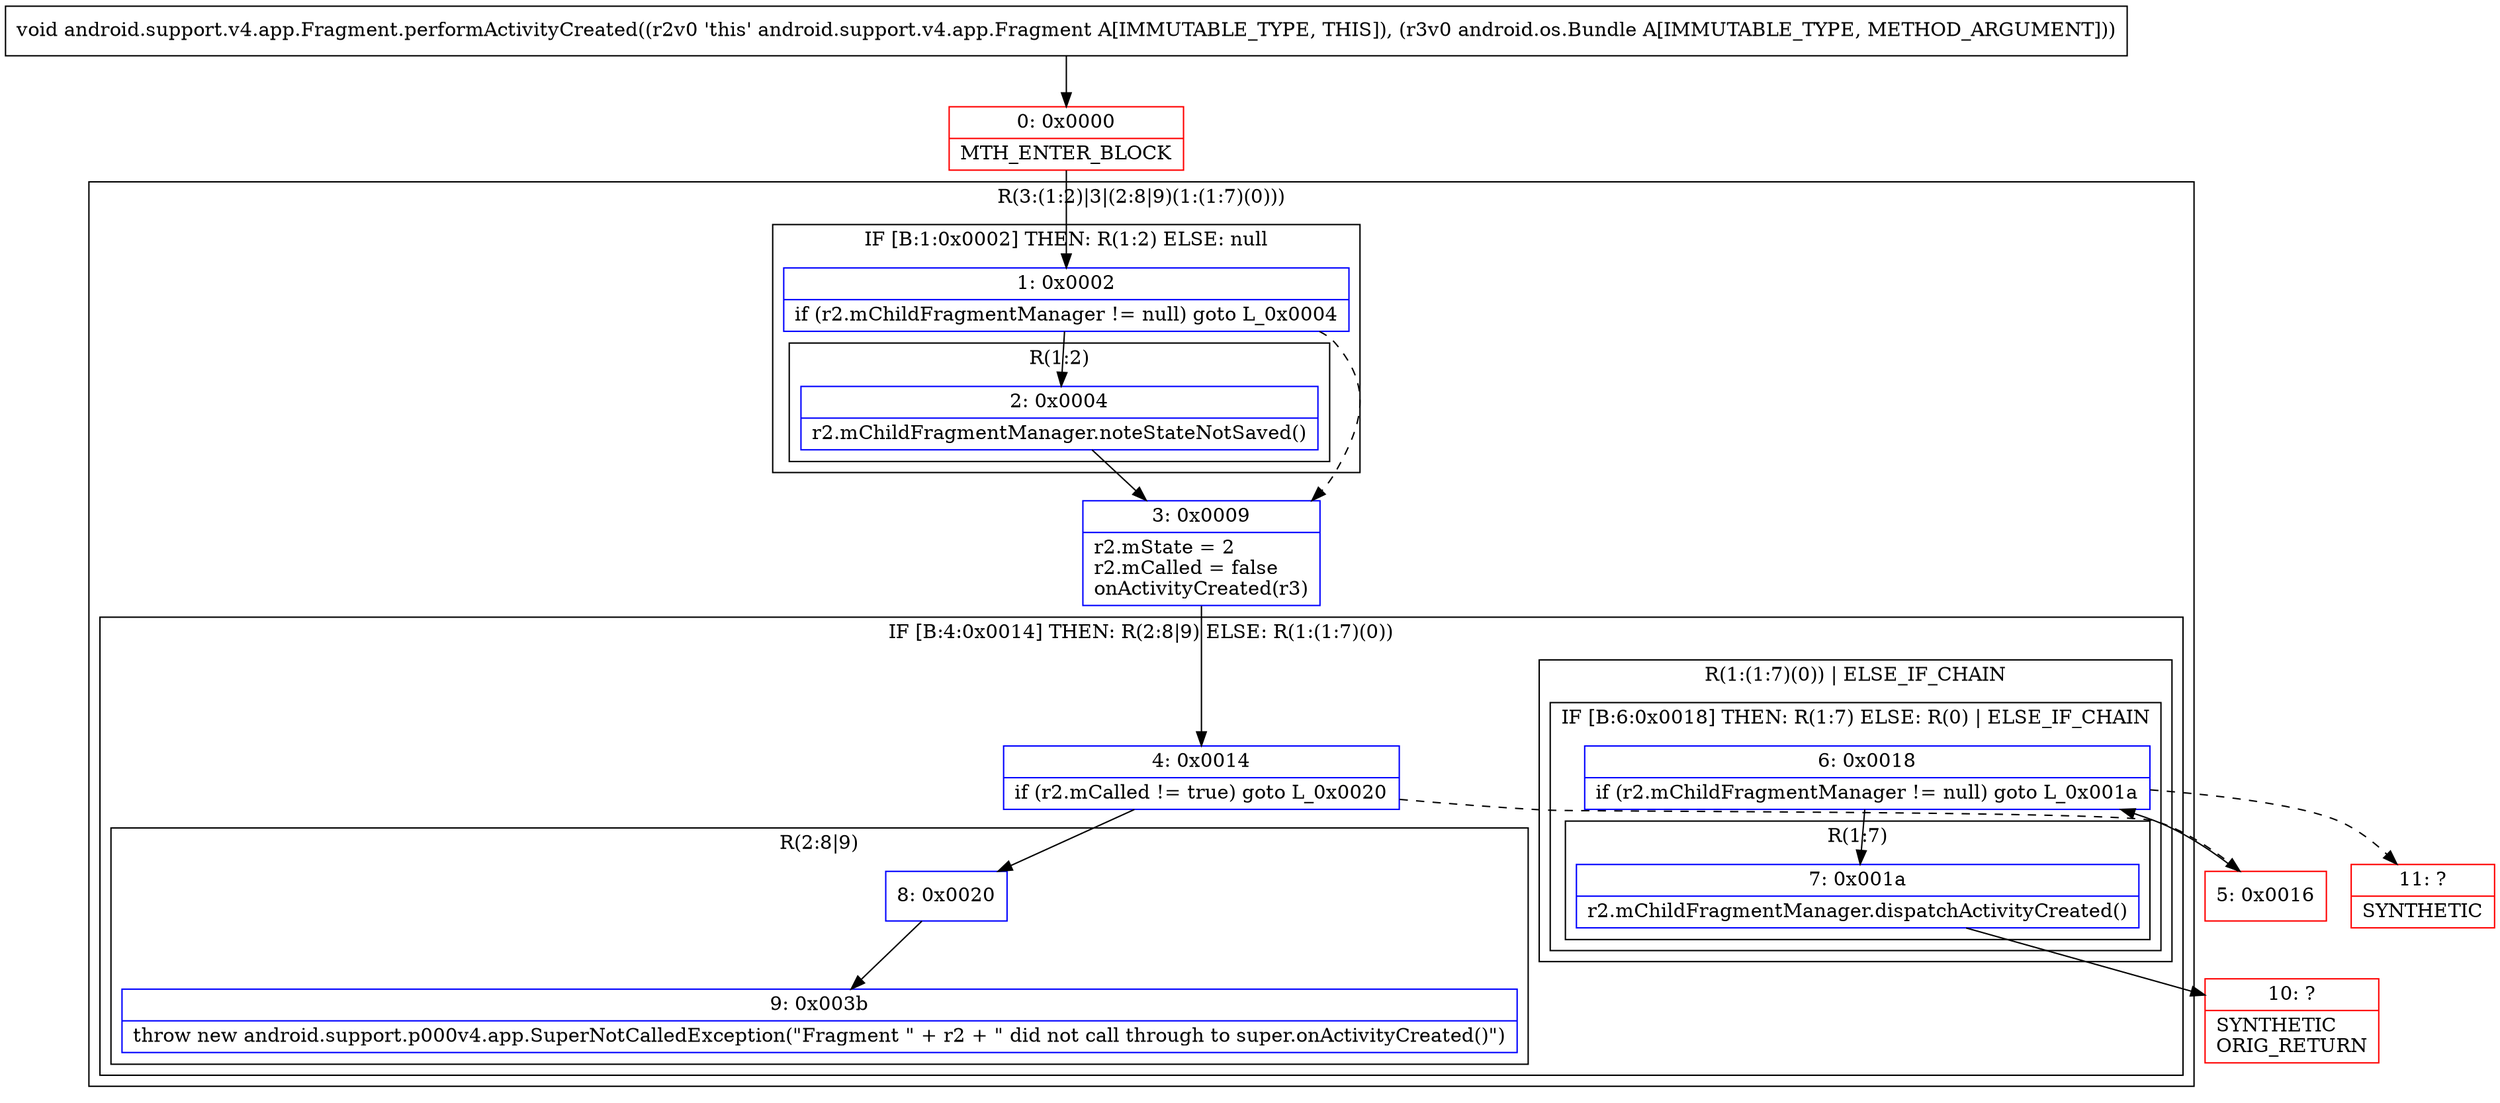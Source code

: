 digraph "CFG forandroid.support.v4.app.Fragment.performActivityCreated(Landroid\/os\/Bundle;)V" {
subgraph cluster_Region_1113375594 {
label = "R(3:(1:2)|3|(2:8|9)(1:(1:7)(0)))";
node [shape=record,color=blue];
subgraph cluster_IfRegion_450024758 {
label = "IF [B:1:0x0002] THEN: R(1:2) ELSE: null";
node [shape=record,color=blue];
Node_1 [shape=record,label="{1\:\ 0x0002|if (r2.mChildFragmentManager != null) goto L_0x0004\l}"];
subgraph cluster_Region_2036664069 {
label = "R(1:2)";
node [shape=record,color=blue];
Node_2 [shape=record,label="{2\:\ 0x0004|r2.mChildFragmentManager.noteStateNotSaved()\l}"];
}
}
Node_3 [shape=record,label="{3\:\ 0x0009|r2.mState = 2\lr2.mCalled = false\lonActivityCreated(r3)\l}"];
subgraph cluster_IfRegion_45063251 {
label = "IF [B:4:0x0014] THEN: R(2:8|9) ELSE: R(1:(1:7)(0))";
node [shape=record,color=blue];
Node_4 [shape=record,label="{4\:\ 0x0014|if (r2.mCalled != true) goto L_0x0020\l}"];
subgraph cluster_Region_650922239 {
label = "R(2:8|9)";
node [shape=record,color=blue];
Node_8 [shape=record,label="{8\:\ 0x0020}"];
Node_9 [shape=record,label="{9\:\ 0x003b|throw new android.support.p000v4.app.SuperNotCalledException(\"Fragment \" + r2 + \" did not call through to super.onActivityCreated()\")\l}"];
}
subgraph cluster_Region_708530805 {
label = "R(1:(1:7)(0)) | ELSE_IF_CHAIN\l";
node [shape=record,color=blue];
subgraph cluster_IfRegion_2075604248 {
label = "IF [B:6:0x0018] THEN: R(1:7) ELSE: R(0) | ELSE_IF_CHAIN\l";
node [shape=record,color=blue];
Node_6 [shape=record,label="{6\:\ 0x0018|if (r2.mChildFragmentManager != null) goto L_0x001a\l}"];
subgraph cluster_Region_92566329 {
label = "R(1:7)";
node [shape=record,color=blue];
Node_7 [shape=record,label="{7\:\ 0x001a|r2.mChildFragmentManager.dispatchActivityCreated()\l}"];
}
subgraph cluster_Region_1095452870 {
label = "R(0)";
node [shape=record,color=blue];
}
}
}
}
}
Node_0 [shape=record,color=red,label="{0\:\ 0x0000|MTH_ENTER_BLOCK\l}"];
Node_5 [shape=record,color=red,label="{5\:\ 0x0016}"];
Node_10 [shape=record,color=red,label="{10\:\ ?|SYNTHETIC\lORIG_RETURN\l}"];
Node_11 [shape=record,color=red,label="{11\:\ ?|SYNTHETIC\l}"];
MethodNode[shape=record,label="{void android.support.v4.app.Fragment.performActivityCreated((r2v0 'this' android.support.v4.app.Fragment A[IMMUTABLE_TYPE, THIS]), (r3v0 android.os.Bundle A[IMMUTABLE_TYPE, METHOD_ARGUMENT])) }"];
MethodNode -> Node_0;
Node_1 -> Node_2;
Node_1 -> Node_3[style=dashed];
Node_2 -> Node_3;
Node_3 -> Node_4;
Node_4 -> Node_5[style=dashed];
Node_4 -> Node_8;
Node_8 -> Node_9;
Node_6 -> Node_7;
Node_6 -> Node_11[style=dashed];
Node_7 -> Node_10;
Node_0 -> Node_1;
Node_5 -> Node_6;
}

